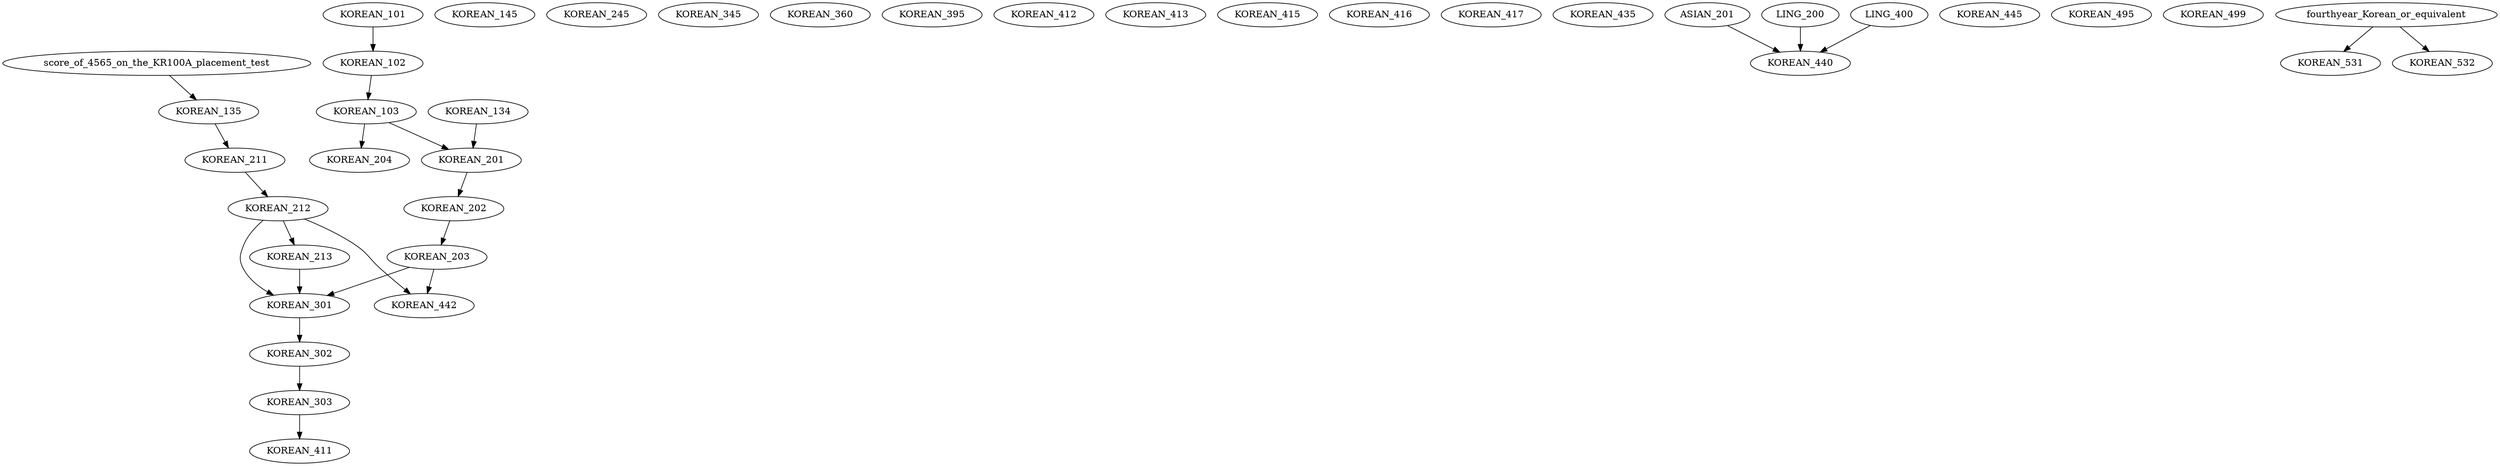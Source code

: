 digraph G {
    KOREAN_101;
    edge [color=black];
    KOREAN_101 -> KOREAN_102;
    edge [color=black];
    KOREAN_102 -> KOREAN_103;
    KOREAN_134;
    edge [color=black];
    score_of_4565_on_the_KR100A_placement_test -> KOREAN_135;
    KOREAN_145;
    edge [color=black];
    KOREAN_103 -> KOREAN_201;
    KOREAN_134 -> KOREAN_201;
    edge [color=black];
    KOREAN_201 -> KOREAN_202;
    edge [color=black];
    KOREAN_202 -> KOREAN_203;
    edge [color=black];
    KOREAN_103 -> KOREAN_204;
    edge [color=black];
    KOREAN_135 -> KOREAN_211;
    edge [color=black];
    KOREAN_211 -> KOREAN_212;
    edge [color=black];
    KOREAN_212 -> KOREAN_213;
    KOREAN_245;
    edge [color=black];
    KOREAN_203 -> KOREAN_301;
    KOREAN_212 -> KOREAN_301;
    KOREAN_213 -> KOREAN_301;
    edge [color=black];
    KOREAN_301 -> KOREAN_302;
    edge [color=black];
    KOREAN_302 -> KOREAN_303;
    KOREAN_345;
    KOREAN_360;
    KOREAN_395;
    edge [color=black];
    KOREAN_303 -> KOREAN_411;
    KOREAN_412;
    KOREAN_413;
    KOREAN_415;
    KOREAN_416;
    KOREAN_417;
    KOREAN_435;
    edge [color=black];
    ASIAN_201 -> KOREAN_440;
    LING_200 -> KOREAN_440;
    LING_400 -> KOREAN_440;
    edge [color=black];
    KOREAN_203 -> KOREAN_442;
    KOREAN_212 -> KOREAN_442;
    KOREAN_445;
    KOREAN_495;
    KOREAN_499;
    edge [color=black];
    fourthyear_Korean_or_equivalent -> KOREAN_531;
    edge [color=black];
    fourthyear_Korean_or_equivalent -> KOREAN_532;
}
